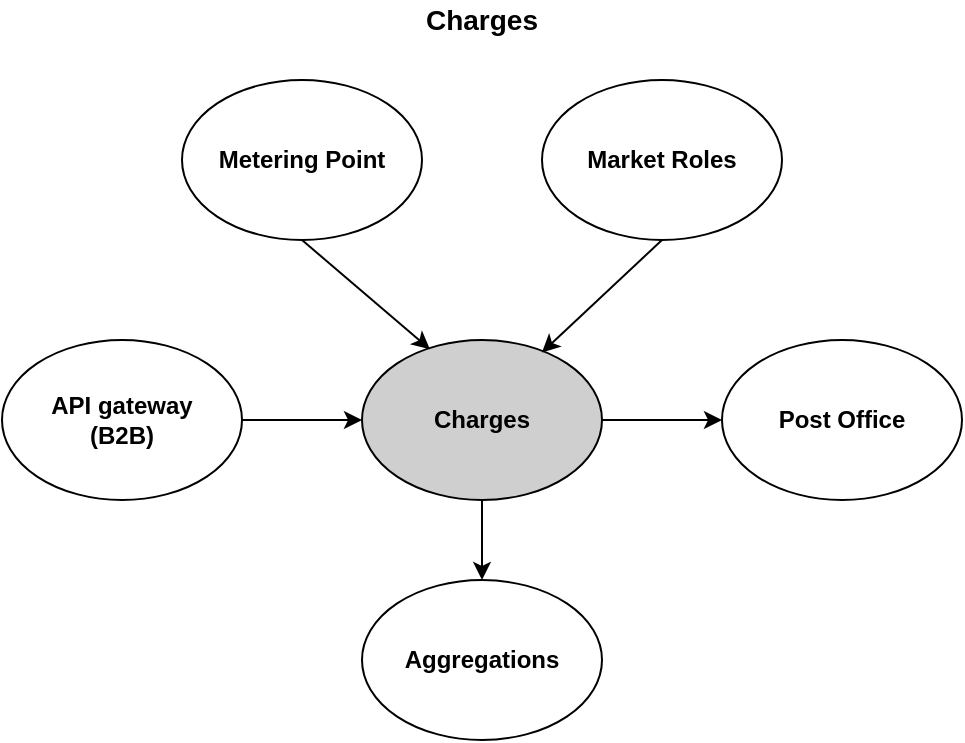 <mxfile version="14.6.13" type="device"><diagram id="i0IDfQbFjuN1mEYx1GNR" name="Side-1"><mxGraphModel dx="1088" dy="880" grid="1" gridSize="10" guides="1" tooltips="1" connect="1" arrows="1" fold="1" page="1" pageScale="1" pageWidth="827" pageHeight="1169" math="0" shadow="0"><root><mxCell id="0"/><mxCell id="1" parent="0"/><mxCell id="6Yy5RVIUiRxm1Iaf99So-8" value="" style="edgeStyle=orthogonalEdgeStyle;rounded=0;orthogonalLoop=1;jettySize=auto;html=1;" parent="1" source="6Yy5RVIUiRxm1Iaf99So-1" target="6Yy5RVIUiRxm1Iaf99So-7" edge="1"><mxGeometry relative="1" as="geometry"/></mxCell><mxCell id="6Yy5RVIUiRxm1Iaf99So-1" value="&lt;b&gt;Charges&lt;/b&gt;" style="ellipse;whiteSpace=wrap;html=1;fillColor=#CFCFCF;" parent="1" vertex="1"><mxGeometry x="350" y="410" width="120" height="80" as="geometry"/></mxCell><mxCell id="6Yy5RVIUiRxm1Iaf99So-6" value="" style="edgeStyle=orthogonalEdgeStyle;rounded=0;orthogonalLoop=1;jettySize=auto;html=1;" parent="1" source="6Yy5RVIUiRxm1Iaf99So-2" target="6Yy5RVIUiRxm1Iaf99So-1" edge="1"><mxGeometry relative="1" as="geometry"/></mxCell><mxCell id="6Yy5RVIUiRxm1Iaf99So-2" value="&lt;b&gt;API gateway&lt;br&gt;(B2B)&lt;br&gt;&lt;/b&gt;" style="ellipse;whiteSpace=wrap;html=1;" parent="1" vertex="1"><mxGeometry x="170" y="410" width="120" height="80" as="geometry"/></mxCell><mxCell id="6Yy5RVIUiRxm1Iaf99So-4" value="&lt;b&gt;Post Office&lt;/b&gt;" style="ellipse;whiteSpace=wrap;html=1;" parent="1" vertex="1"><mxGeometry x="530" y="410" width="120" height="80" as="geometry"/></mxCell><mxCell id="6Yy5RVIUiRxm1Iaf99So-7" value="&lt;b&gt;Aggregations&lt;/b&gt;" style="ellipse;whiteSpace=wrap;html=1;" parent="1" vertex="1"><mxGeometry x="350" y="530" width="120" height="80" as="geometry"/></mxCell><mxCell id="6Yy5RVIUiRxm1Iaf99So-9" value="&lt;b&gt;&lt;font style=&quot;font-size: 14px&quot;&gt;Charges&lt;/font&gt;&lt;/b&gt;" style="text;html=1;strokeColor=none;fillColor=none;align=center;verticalAlign=middle;whiteSpace=wrap;rounded=0;" parent="1" vertex="1"><mxGeometry x="310" y="240" width="200" height="20" as="geometry"/></mxCell><mxCell id="6Yy5RVIUiRxm1Iaf99So-11" value="" style="edgeStyle=orthogonalEdgeStyle;rounded=0;orthogonalLoop=1;jettySize=auto;html=1;entryX=0;entryY=0.5;entryDx=0;entryDy=0;exitX=1;exitY=0.5;exitDx=0;exitDy=0;" parent="1" source="6Yy5RVIUiRxm1Iaf99So-1" target="6Yy5RVIUiRxm1Iaf99So-4" edge="1"><mxGeometry relative="1" as="geometry"><mxPoint x="480" y="460" as="sourcePoint"/><mxPoint x="550" y="530" as="targetPoint"/></mxGeometry></mxCell><mxCell id="6Yy5RVIUiRxm1Iaf99So-12" value="&lt;b&gt;Market Roles&lt;/b&gt;" style="ellipse;whiteSpace=wrap;html=1;" parent="1" vertex="1"><mxGeometry x="440" y="280" width="120" height="80" as="geometry"/></mxCell><mxCell id="6Yy5RVIUiRxm1Iaf99So-14" value="&lt;b&gt;Metering Point&lt;/b&gt;" style="ellipse;whiteSpace=wrap;html=1;" parent="1" vertex="1"><mxGeometry x="260" y="280" width="120" height="80" as="geometry"/></mxCell><mxCell id="KcuJly5ZebOsbSKA7ApZ-1" value="" style="endArrow=classic;html=1;exitX=0.5;exitY=1;exitDx=0;exitDy=0;entryX=0.283;entryY=0.058;entryDx=0;entryDy=0;entryPerimeter=0;" edge="1" parent="1" source="6Yy5RVIUiRxm1Iaf99So-14" target="6Yy5RVIUiRxm1Iaf99So-1"><mxGeometry width="50" height="50" relative="1" as="geometry"><mxPoint x="390" y="470" as="sourcePoint"/><mxPoint x="440" y="420" as="targetPoint"/></mxGeometry></mxCell><mxCell id="KcuJly5ZebOsbSKA7ApZ-2" value="" style="endArrow=classic;html=1;exitX=0.5;exitY=1;exitDx=0;exitDy=0;entryX=0.75;entryY=0.078;entryDx=0;entryDy=0;entryPerimeter=0;" edge="1" parent="1" source="6Yy5RVIUiRxm1Iaf99So-12" target="6Yy5RVIUiRxm1Iaf99So-1"><mxGeometry width="50" height="50" relative="1" as="geometry"><mxPoint x="350" y="350" as="sourcePoint"/><mxPoint x="420" y="420" as="targetPoint"/></mxGeometry></mxCell></root></mxGraphModel></diagram></mxfile>